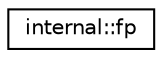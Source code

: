 digraph "Graphical Class Hierarchy"
{
  edge [fontname="Helvetica",fontsize="10",labelfontname="Helvetica",labelfontsize="10"];
  node [fontname="Helvetica",fontsize="10",shape=record];
  rankdir="LR";
  Node1 [label="internal::fp",height=0.2,width=0.4,color="black", fillcolor="white", style="filled",URL="$classinternal_1_1fp.html"];
}

